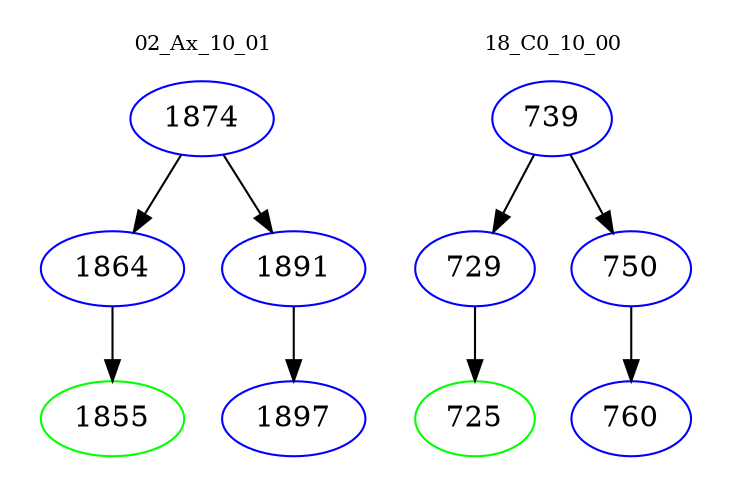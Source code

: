 digraph{
subgraph cluster_0 {
color = white
label = "02_Ax_10_01";
fontsize=10;
T0_1874 [label="1874", color="blue"]
T0_1874 -> T0_1864 [color="black"]
T0_1864 [label="1864", color="blue"]
T0_1864 -> T0_1855 [color="black"]
T0_1855 [label="1855", color="green"]
T0_1874 -> T0_1891 [color="black"]
T0_1891 [label="1891", color="blue"]
T0_1891 -> T0_1897 [color="black"]
T0_1897 [label="1897", color="blue"]
}
subgraph cluster_1 {
color = white
label = "18_C0_10_00";
fontsize=10;
T1_739 [label="739", color="blue"]
T1_739 -> T1_729 [color="black"]
T1_729 [label="729", color="blue"]
T1_729 -> T1_725 [color="black"]
T1_725 [label="725", color="green"]
T1_739 -> T1_750 [color="black"]
T1_750 [label="750", color="blue"]
T1_750 -> T1_760 [color="black"]
T1_760 [label="760", color="blue"]
}
}
